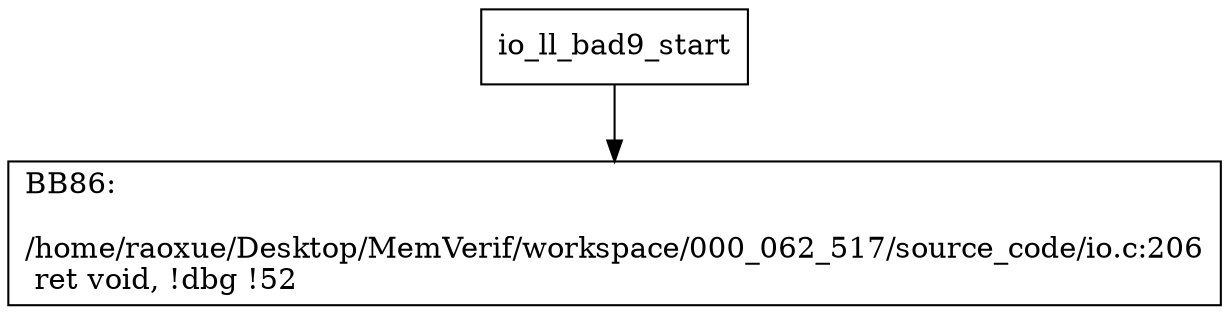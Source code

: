 digraph "CFG for'io_ll_bad9' function" {
	BBio_ll_bad9_start[shape=record,label="{io_ll_bad9_start}"];
	BBio_ll_bad9_start-> io_ll_bad9BB86;
	io_ll_bad9BB86 [shape=record, label="{BB86:\l\l/home/raoxue/Desktop/MemVerif/workspace/000_062_517/source_code/io.c:206\l
  ret void, !dbg !52\l
}"];
}
